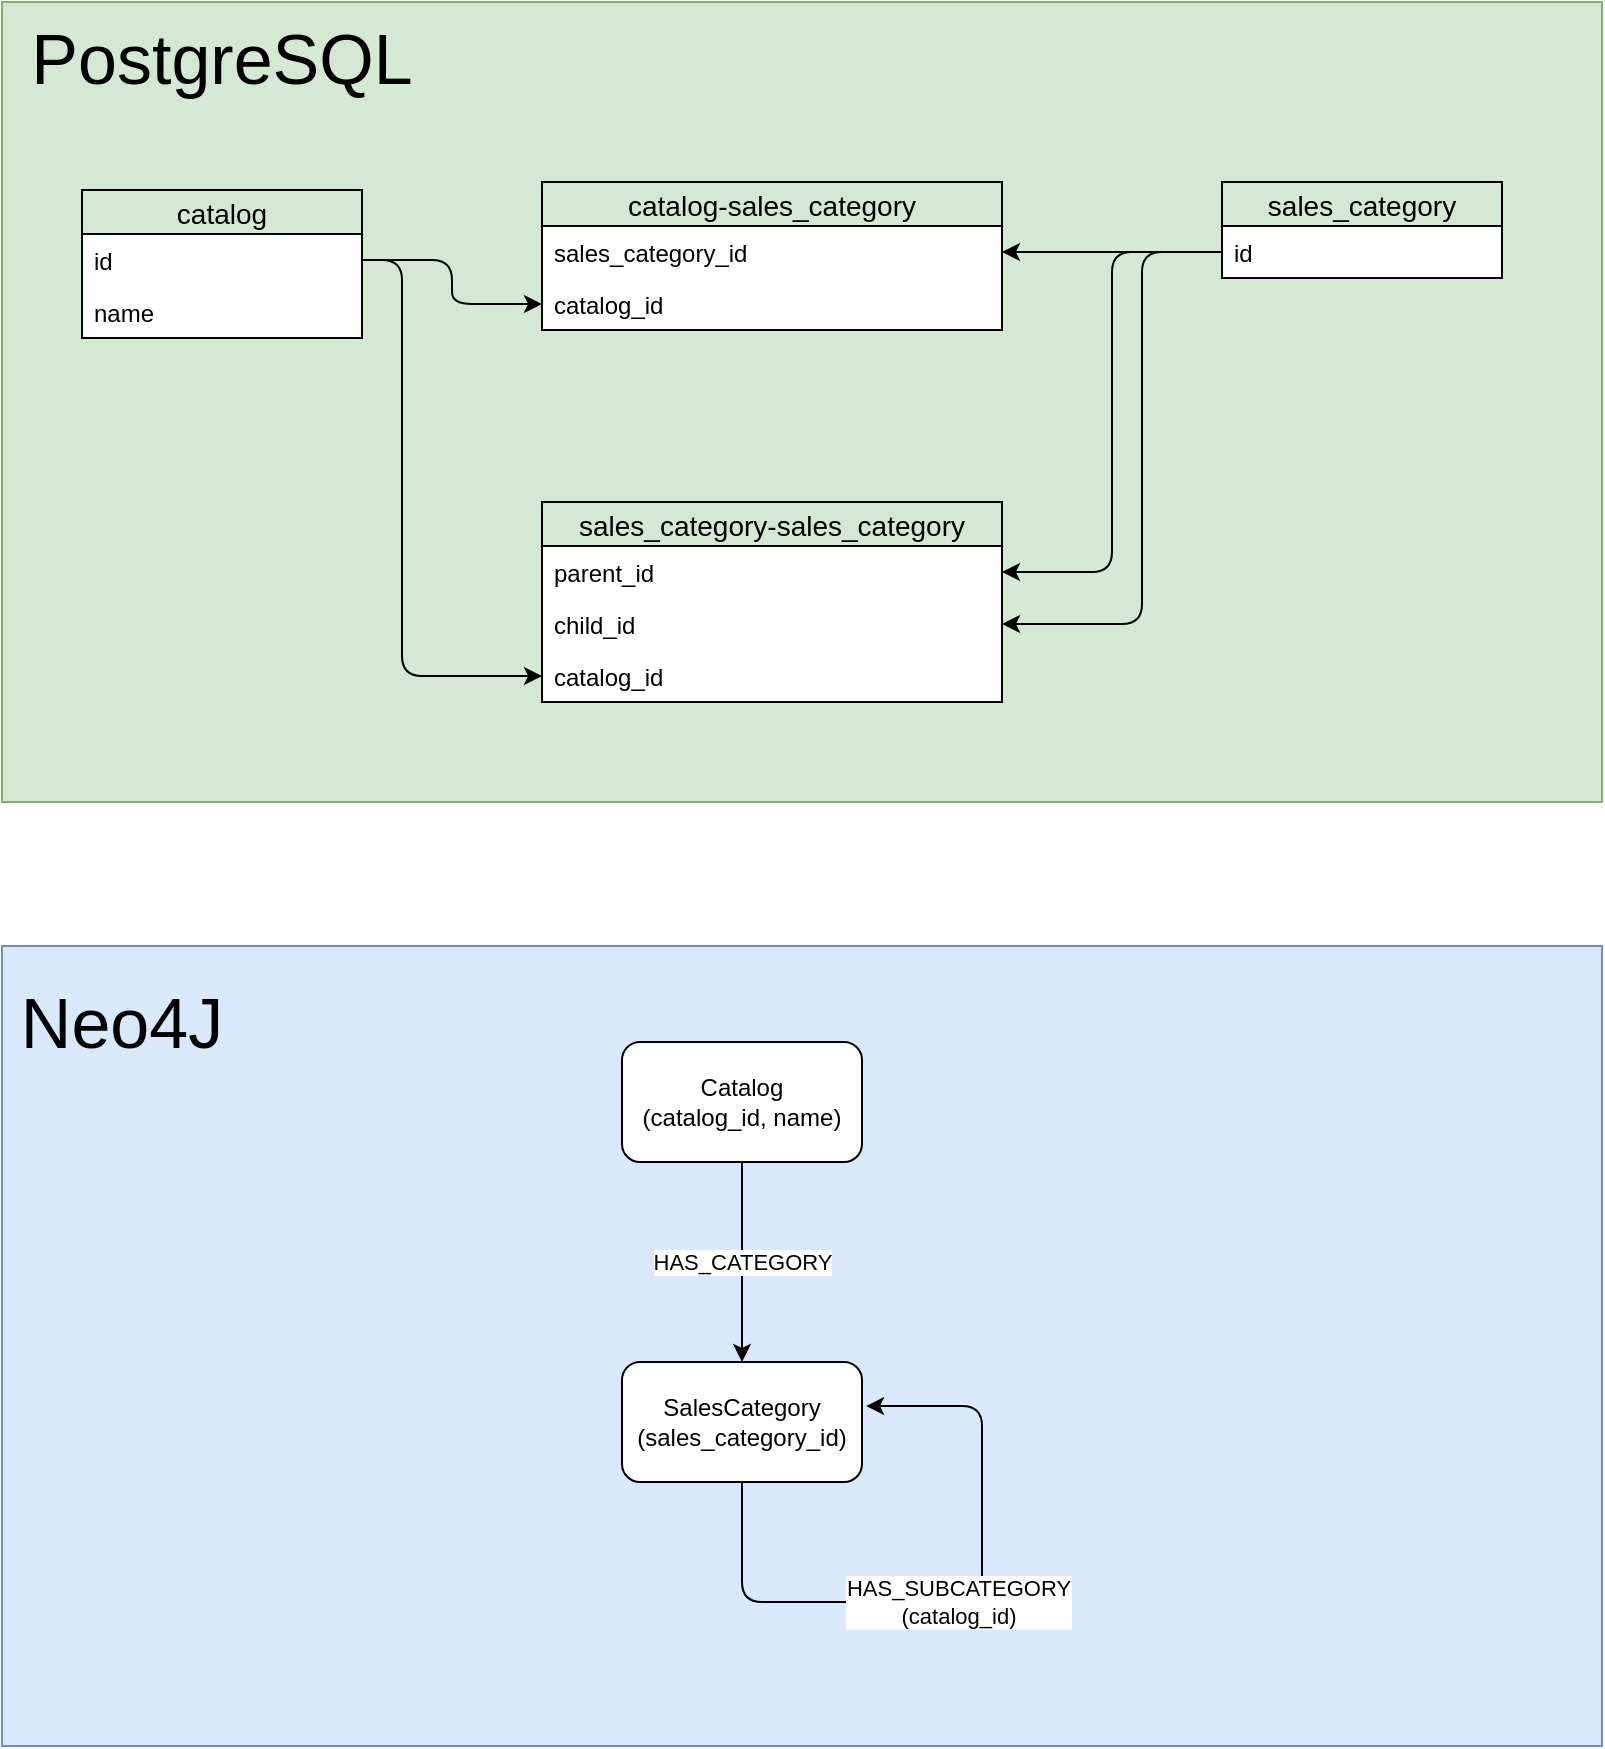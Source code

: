<mxfile version="11.1.1" type="device"><diagram id="X_7RtFEjWEZKsYxmwxw_" name="Page-1"><mxGraphModel dx="2205" dy="1859" grid="1" gridSize="10" guides="1" tooltips="1" connect="1" arrows="1" fold="1" page="1" pageScale="1" pageWidth="850" pageHeight="1100" math="0" shadow="0"><root><mxCell id="0"/><mxCell id="1" parent="0"/><mxCell id="cM7e1Lu8fJFnYmRvdqKs-33" value="" style="rounded=0;whiteSpace=wrap;html=1;fillColor=#dae8fc;strokeColor=#6c8ebf;" vertex="1" parent="1"><mxGeometry x="-20" y="402" width="800" height="400" as="geometry"/></mxCell><mxCell id="cM7e1Lu8fJFnYmRvdqKs-27" value="" style="rounded=0;whiteSpace=wrap;html=1;fillColor=#d5e8d4;strokeColor=#82b366;" vertex="1" parent="1"><mxGeometry x="-20" y="-70" width="800" height="400" as="geometry"/></mxCell><mxCell id="cM7e1Lu8fJFnYmRvdqKs-1" value="catalog" style="swimlane;fontStyle=0;childLayout=stackLayout;horizontal=1;startSize=22;fillColor=none;horizontalStack=0;resizeParent=1;resizeParentMax=0;resizeLast=0;collapsible=1;marginBottom=0;swimlaneFillColor=#ffffff;align=center;fontSize=14;" vertex="1" parent="1"><mxGeometry x="20" y="24" width="140" height="74" as="geometry"/></mxCell><mxCell id="cM7e1Lu8fJFnYmRvdqKs-2" value="id" style="text;strokeColor=none;fillColor=none;spacingLeft=4;spacingRight=4;overflow=hidden;rotatable=0;points=[[0,0.5],[1,0.5]];portConstraint=eastwest;fontSize=12;" vertex="1" parent="cM7e1Lu8fJFnYmRvdqKs-1"><mxGeometry y="22" width="140" height="26" as="geometry"/></mxCell><mxCell id="cM7e1Lu8fJFnYmRvdqKs-3" value="name" style="text;strokeColor=none;fillColor=none;spacingLeft=4;spacingRight=4;overflow=hidden;rotatable=0;points=[[0,0.5],[1,0.5]];portConstraint=eastwest;fontSize=12;" vertex="1" parent="cM7e1Lu8fJFnYmRvdqKs-1"><mxGeometry y="48" width="140" height="26" as="geometry"/></mxCell><mxCell id="cM7e1Lu8fJFnYmRvdqKs-5" value="sales_category" style="swimlane;fontStyle=0;childLayout=stackLayout;horizontal=1;startSize=22;fillColor=none;horizontalStack=0;resizeParent=1;resizeParentMax=0;resizeLast=0;collapsible=1;marginBottom=0;swimlaneFillColor=#ffffff;align=center;fontSize=14;" vertex="1" parent="1"><mxGeometry x="590" y="20" width="140" height="48" as="geometry"/></mxCell><mxCell id="cM7e1Lu8fJFnYmRvdqKs-6" value="id" style="text;strokeColor=none;fillColor=none;spacingLeft=4;spacingRight=4;overflow=hidden;rotatable=0;points=[[0,0.5],[1,0.5]];portConstraint=eastwest;fontSize=12;" vertex="1" parent="cM7e1Lu8fJFnYmRvdqKs-5"><mxGeometry y="22" width="140" height="26" as="geometry"/></mxCell><mxCell id="cM7e1Lu8fJFnYmRvdqKs-8" value="catalog-sales_category" style="swimlane;fontStyle=0;childLayout=stackLayout;horizontal=1;startSize=22;fillColor=none;horizontalStack=0;resizeParent=1;resizeParentMax=0;resizeLast=0;collapsible=1;marginBottom=0;swimlaneFillColor=#ffffff;align=center;fontSize=14;" vertex="1" parent="1"><mxGeometry x="250" y="20" width="230" height="74" as="geometry"/></mxCell><mxCell id="cM7e1Lu8fJFnYmRvdqKs-9" value="sales_category_id" style="text;strokeColor=none;fillColor=none;spacingLeft=4;spacingRight=4;overflow=hidden;rotatable=0;points=[[0,0.5],[1,0.5]];portConstraint=eastwest;fontSize=12;" vertex="1" parent="cM7e1Lu8fJFnYmRvdqKs-8"><mxGeometry y="22" width="230" height="26" as="geometry"/></mxCell><mxCell id="cM7e1Lu8fJFnYmRvdqKs-10" value="catalog_id" style="text;strokeColor=none;fillColor=none;spacingLeft=4;spacingRight=4;overflow=hidden;rotatable=0;points=[[0,0.5],[1,0.5]];portConstraint=eastwest;fontSize=12;" vertex="1" parent="cM7e1Lu8fJFnYmRvdqKs-8"><mxGeometry y="48" width="230" height="26" as="geometry"/></mxCell><mxCell id="cM7e1Lu8fJFnYmRvdqKs-12" value="" style="endArrow=classic;html=1;edgeStyle=orthogonalEdgeStyle;entryX=0;entryY=0.5;entryDx=0;entryDy=0;exitX=1;exitY=0.5;exitDx=0;exitDy=0;" edge="1" parent="1" source="cM7e1Lu8fJFnYmRvdqKs-2" target="cM7e1Lu8fJFnYmRvdqKs-10"><mxGeometry width="50" height="50" relative="1" as="geometry"><mxPoint x="20" y="170" as="sourcePoint"/><mxPoint x="70" y="120" as="targetPoint"/></mxGeometry></mxCell><mxCell id="cM7e1Lu8fJFnYmRvdqKs-14" value="" style="endArrow=classic;html=1;entryX=1;entryY=0.5;entryDx=0;entryDy=0;exitX=0;exitY=0.5;exitDx=0;exitDy=0;" edge="1" parent="1" source="cM7e1Lu8fJFnYmRvdqKs-6" target="cM7e1Lu8fJFnYmRvdqKs-9"><mxGeometry width="50" height="50" relative="1" as="geometry"><mxPoint x="20" y="170" as="sourcePoint"/><mxPoint x="70" y="120" as="targetPoint"/></mxGeometry></mxCell><mxCell id="cM7e1Lu8fJFnYmRvdqKs-15" value="sales_category-sales_category" style="swimlane;fontStyle=0;childLayout=stackLayout;horizontal=1;startSize=22;fillColor=none;horizontalStack=0;resizeParent=1;resizeParentMax=0;resizeLast=0;collapsible=1;marginBottom=0;swimlaneFillColor=#ffffff;align=center;fontSize=14;" vertex="1" parent="1"><mxGeometry x="250" y="180" width="230" height="100" as="geometry"/></mxCell><mxCell id="cM7e1Lu8fJFnYmRvdqKs-16" value="parent_id" style="text;strokeColor=none;fillColor=none;spacingLeft=4;spacingRight=4;overflow=hidden;rotatable=0;points=[[0,0.5],[1,0.5]];portConstraint=eastwest;fontSize=12;" vertex="1" parent="cM7e1Lu8fJFnYmRvdqKs-15"><mxGeometry y="22" width="230" height="26" as="geometry"/></mxCell><mxCell id="cM7e1Lu8fJFnYmRvdqKs-17" value="child_id" style="text;strokeColor=none;fillColor=none;spacingLeft=4;spacingRight=4;overflow=hidden;rotatable=0;points=[[0,0.5],[1,0.5]];portConstraint=eastwest;fontSize=12;" vertex="1" parent="cM7e1Lu8fJFnYmRvdqKs-15"><mxGeometry y="48" width="230" height="26" as="geometry"/></mxCell><mxCell id="cM7e1Lu8fJFnYmRvdqKs-18" value="catalog_id" style="text;strokeColor=none;fillColor=none;spacingLeft=4;spacingRight=4;overflow=hidden;rotatable=0;points=[[0,0.5],[1,0.5]];portConstraint=eastwest;fontSize=12;" vertex="1" parent="cM7e1Lu8fJFnYmRvdqKs-15"><mxGeometry y="74" width="230" height="26" as="geometry"/></mxCell><mxCell id="cM7e1Lu8fJFnYmRvdqKs-19" value="" style="endArrow=classic;html=1;edgeStyle=orthogonalEdgeStyle;exitX=1;exitY=0.5;exitDx=0;exitDy=0;" edge="1" parent="1" source="cM7e1Lu8fJFnYmRvdqKs-2" target="cM7e1Lu8fJFnYmRvdqKs-18"><mxGeometry width="50" height="50" relative="1" as="geometry"><mxPoint x="170" y="69" as="sourcePoint"/><mxPoint x="260" y="91" as="targetPoint"/><Array as="points"><mxPoint x="180" y="59"/><mxPoint x="180" y="267"/></Array></mxGeometry></mxCell><mxCell id="cM7e1Lu8fJFnYmRvdqKs-20" value="" style="endArrow=none;html=1;edgeStyle=orthogonalEdgeStyle;entryX=0;entryY=0.5;entryDx=0;entryDy=0;exitX=1;exitY=0.5;exitDx=0;exitDy=0;endFill=0;startArrow=classic;startFill=1;" edge="1" parent="1" source="cM7e1Lu8fJFnYmRvdqKs-16" target="cM7e1Lu8fJFnYmRvdqKs-6"><mxGeometry width="50" height="50" relative="1" as="geometry"><mxPoint x="500" y="158" as="sourcePoint"/><mxPoint x="590" y="180" as="targetPoint"/></mxGeometry></mxCell><mxCell id="cM7e1Lu8fJFnYmRvdqKs-21" value="" style="endArrow=none;html=1;edgeStyle=orthogonalEdgeStyle;entryX=0;entryY=0.5;entryDx=0;entryDy=0;exitX=1;exitY=0.5;exitDx=0;exitDy=0;endFill=0;startArrow=classic;startFill=1;" edge="1" parent="1" source="cM7e1Lu8fJFnYmRvdqKs-17" target="cM7e1Lu8fJFnYmRvdqKs-6"><mxGeometry width="50" height="50" relative="1" as="geometry"><mxPoint x="490" y="225" as="sourcePoint"/><mxPoint x="600" y="65" as="targetPoint"/><Array as="points"><mxPoint x="550" y="241"/><mxPoint x="550" y="55"/></Array></mxGeometry></mxCell><mxCell id="cM7e1Lu8fJFnYmRvdqKs-22" value="Catalog&lt;br&gt;(catalog_id, name)" style="rounded=1;whiteSpace=wrap;html=1;" vertex="1" parent="1"><mxGeometry x="290" y="450" width="120" height="60" as="geometry"/></mxCell><mxCell id="cM7e1Lu8fJFnYmRvdqKs-23" value="SalesCategory&lt;br&gt;(sales_category_id)" style="rounded=1;whiteSpace=wrap;html=1;" vertex="1" parent="1"><mxGeometry x="290" y="610" width="120" height="60" as="geometry"/></mxCell><mxCell id="cM7e1Lu8fJFnYmRvdqKs-24" value="HAS_CATEGORY" style="endArrow=classic;html=1;exitX=0.5;exitY=1;exitDx=0;exitDy=0;entryX=0.5;entryY=0;entryDx=0;entryDy=0;" edge="1" parent="1" source="cM7e1Lu8fJFnYmRvdqKs-22" target="cM7e1Lu8fJFnYmRvdqKs-23"><mxGeometry width="50" height="50" relative="1" as="geometry"><mxPoint x="130" y="440" as="sourcePoint"/><mxPoint x="220" y="648" as="targetPoint"/></mxGeometry></mxCell><mxCell id="cM7e1Lu8fJFnYmRvdqKs-26" value="HAS_SUBCATEGORY&lt;br&gt;(catalog_id)" style="endArrow=classic;html=1;edgeStyle=orthogonalEdgeStyle;exitX=0.5;exitY=1;exitDx=0;exitDy=0;entryX=1.017;entryY=0.367;entryDx=0;entryDy=0;entryPerimeter=0;" edge="1" parent="1" source="cM7e1Lu8fJFnYmRvdqKs-23" target="cM7e1Lu8fJFnYmRvdqKs-23"><mxGeometry width="50" height="50" relative="1" as="geometry"><mxPoint x="490" y="610" as="sourcePoint"/><mxPoint x="580" y="818" as="targetPoint"/><Array as="points"><mxPoint x="350" y="730"/><mxPoint x="470" y="730"/><mxPoint x="470" y="632"/></Array></mxGeometry></mxCell><mxCell id="cM7e1Lu8fJFnYmRvdqKs-28" value="&lt;font style=&quot;font-size: 35px&quot;&gt;PostgreSQL&lt;/font&gt;" style="text;html=1;strokeColor=none;fillColor=none;align=center;verticalAlign=middle;whiteSpace=wrap;rounded=0;" vertex="1" parent="1"><mxGeometry x="70" y="-52" width="40" height="20" as="geometry"/></mxCell><mxCell id="cM7e1Lu8fJFnYmRvdqKs-32" value="&lt;font style=&quot;font-size: 35px&quot;&gt;Neo4J&lt;/font&gt;" style="text;html=1;strokeColor=none;fillColor=none;align=center;verticalAlign=middle;whiteSpace=wrap;rounded=0;" vertex="1" parent="1"><mxGeometry x="20" y="430" width="40" height="20" as="geometry"/></mxCell></root></mxGraphModel></diagram></mxfile>